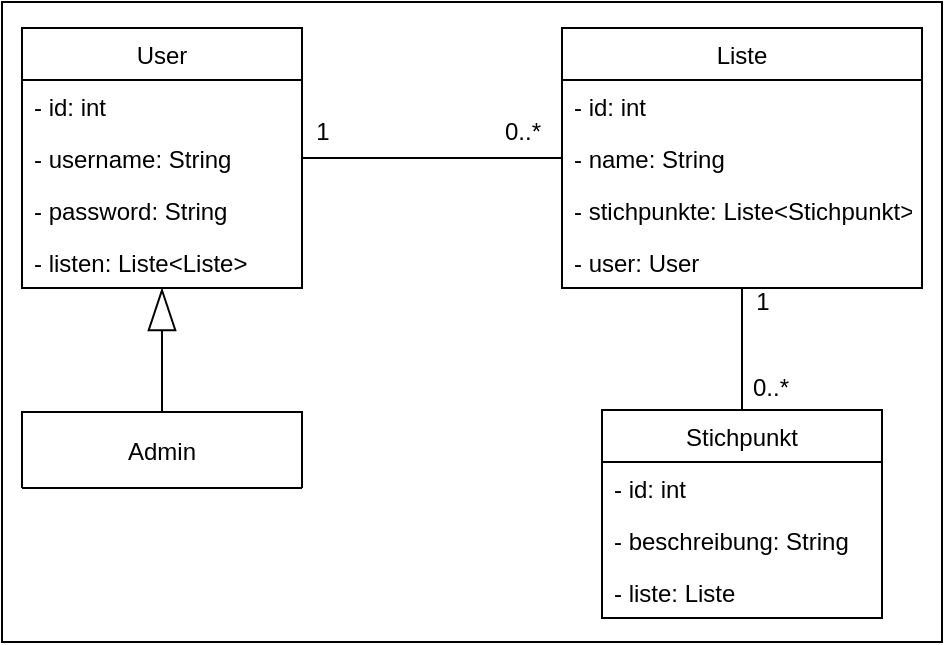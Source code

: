 <mxfile version="11.2.8" type="device" pages="1"><diagram id="FPmr0EJX50s2fZJmkYsk" name="Page-1"><mxGraphModel dx="1185" dy="621" grid="1" gridSize="10" guides="1" tooltips="1" connect="1" arrows="1" fold="1" page="1" pageScale="1" pageWidth="827" pageHeight="1169" math="0" shadow="0"><root><mxCell id="0"/><mxCell id="1" parent="0"/><mxCell id="2ZCL6LnNLuO3P5yityNY-47" value="" style="rounded=0;whiteSpace=wrap;html=1;" vertex="1" parent="1"><mxGeometry x="70" y="160" width="470" height="320" as="geometry"/></mxCell><mxCell id="2ZCL6LnNLuO3P5yityNY-48" value="User" style="swimlane;fontStyle=0;childLayout=stackLayout;horizontal=1;startSize=26;fillColor=none;horizontalStack=0;resizeParent=1;resizeParentMax=0;resizeLast=0;collapsible=1;marginBottom=0;" vertex="1" parent="1"><mxGeometry x="80" y="173" width="140" height="130" as="geometry"><mxRectangle x="80" y="173" width="60" height="26" as="alternateBounds"/></mxGeometry></mxCell><mxCell id="2ZCL6LnNLuO3P5yityNY-51" value="- id: int " style="text;strokeColor=none;fillColor=none;align=left;verticalAlign=top;spacingLeft=4;spacingRight=4;overflow=hidden;rotatable=0;points=[[0,0.5],[1,0.5]];portConstraint=eastwest;" vertex="1" parent="2ZCL6LnNLuO3P5yityNY-48"><mxGeometry y="26" width="140" height="26" as="geometry"/></mxCell><mxCell id="2ZCL6LnNLuO3P5yityNY-49" value="- username: String" style="text;strokeColor=none;fillColor=none;align=left;verticalAlign=top;spacingLeft=4;spacingRight=4;overflow=hidden;rotatable=0;points=[[0,0.5],[1,0.5]];portConstraint=eastwest;" vertex="1" parent="2ZCL6LnNLuO3P5yityNY-48"><mxGeometry y="52" width="140" height="26" as="geometry"/></mxCell><mxCell id="2ZCL6LnNLuO3P5yityNY-50" value="- password: String" style="text;strokeColor=none;fillColor=none;align=left;verticalAlign=top;spacingLeft=4;spacingRight=4;overflow=hidden;rotatable=0;points=[[0,0.5],[1,0.5]];portConstraint=eastwest;" vertex="1" parent="2ZCL6LnNLuO3P5yityNY-48"><mxGeometry y="78" width="140" height="26" as="geometry"/></mxCell><mxCell id="2ZCL6LnNLuO3P5yityNY-69" value="- listen: Liste&lt;Liste&gt;" style="text;strokeColor=none;fillColor=none;align=left;verticalAlign=top;spacingLeft=4;spacingRight=4;overflow=hidden;rotatable=0;points=[[0,0.5],[1,0.5]];portConstraint=eastwest;" vertex="1" parent="2ZCL6LnNLuO3P5yityNY-48"><mxGeometry y="104" width="140" height="26" as="geometry"/></mxCell><mxCell id="2ZCL6LnNLuO3P5yityNY-57" value="Stichpunkt" style="swimlane;fontStyle=0;childLayout=stackLayout;horizontal=1;startSize=26;fillColor=none;horizontalStack=0;resizeParent=1;resizeParentMax=0;resizeLast=0;collapsible=1;marginBottom=0;" vertex="1" parent="1"><mxGeometry x="370" y="364" width="140" height="104" as="geometry"><mxRectangle x="440" y="164" width="90" height="26" as="alternateBounds"/></mxGeometry></mxCell><mxCell id="2ZCL6LnNLuO3P5yityNY-59" value="- id: int" style="text;strokeColor=none;fillColor=none;align=left;verticalAlign=top;spacingLeft=4;spacingRight=4;overflow=hidden;rotatable=0;points=[[0,0.5],[1,0.5]];portConstraint=eastwest;" vertex="1" parent="2ZCL6LnNLuO3P5yityNY-57"><mxGeometry y="26" width="140" height="26" as="geometry"/></mxCell><mxCell id="2ZCL6LnNLuO3P5yityNY-79" value="- beschreibung: String" style="text;strokeColor=none;fillColor=none;align=left;verticalAlign=top;spacingLeft=4;spacingRight=4;overflow=hidden;rotatable=0;points=[[0,0.5],[1,0.5]];portConstraint=eastwest;" vertex="1" parent="2ZCL6LnNLuO3P5yityNY-57"><mxGeometry y="52" width="140" height="26" as="geometry"/></mxCell><mxCell id="2ZCL6LnNLuO3P5yityNY-58" value="- liste: Liste" style="text;strokeColor=none;fillColor=none;align=left;verticalAlign=top;spacingLeft=4;spacingRight=4;overflow=hidden;rotatable=0;points=[[0,0.5],[1,0.5]];portConstraint=eastwest;" vertex="1" parent="2ZCL6LnNLuO3P5yityNY-57"><mxGeometry y="78" width="140" height="26" as="geometry"/></mxCell><mxCell id="2ZCL6LnNLuO3P5yityNY-65" style="edgeStyle=orthogonalEdgeStyle;orthogonalLoop=1;jettySize=auto;html=1;exitX=0.5;exitY=0;exitDx=0;exitDy=0;endArrow=blockThin;endSize=19;strokeColor=#000000;align=left;endFill=0;strokeWidth=1;startSize=6;entryX=0.5;entryY=1;entryDx=0;entryDy=0;" edge="1" parent="1" source="2ZCL6LnNLuO3P5yityNY-61" target="2ZCL6LnNLuO3P5yityNY-48"><mxGeometry relative="1" as="geometry"><mxPoint x="150" y="313" as="targetPoint"/></mxGeometry></mxCell><mxCell id="2ZCL6LnNLuO3P5yityNY-61" value="Admin" style="swimlane;fontStyle=0;childLayout=stackLayout;horizontal=1;startSize=52;fillColor=none;horizontalStack=0;resizeParent=1;resizeParentMax=0;resizeLast=0;collapsible=1;marginBottom=0;" vertex="1" parent="1"><mxGeometry x="80" y="365" width="140" height="38" as="geometry"><mxRectangle x="235" y="382" width="70" height="26" as="alternateBounds"/></mxGeometry></mxCell><mxCell id="2ZCL6LnNLuO3P5yityNY-72" style="edgeStyle=orthogonalEdgeStyle;orthogonalLoop=1;jettySize=auto;html=1;exitX=0.5;exitY=1;exitDx=0;exitDy=0;entryX=0.5;entryY=0;entryDx=0;entryDy=0;startSize=6;endArrow=none;endFill=0;endSize=19;strokeColor=#000000;strokeWidth=1;align=left;" edge="1" parent="1" source="2ZCL6LnNLuO3P5yityNY-53" target="2ZCL6LnNLuO3P5yityNY-57"><mxGeometry relative="1" as="geometry"><Array as="points"><mxPoint x="440" y="350"/><mxPoint x="440" y="350"/></Array></mxGeometry></mxCell><mxCell id="2ZCL6LnNLuO3P5yityNY-75" value="0..*" style="text;html=1;resizable=0;points=[];align=center;verticalAlign=middle;labelBackgroundColor=#ffffff;" vertex="1" connectable="0" parent="2ZCL6LnNLuO3P5yityNY-72"><mxGeometry x="0.692" y="2" relative="1" as="geometry"><mxPoint x="12" y="-2" as="offset"/></mxGeometry></mxCell><mxCell id="2ZCL6LnNLuO3P5yityNY-76" value="1" style="text;html=1;resizable=0;points=[];align=center;verticalAlign=middle;labelBackgroundColor=#ffffff;" vertex="1" connectable="0" parent="2ZCL6LnNLuO3P5yityNY-72"><mxGeometry x="-0.077" y="-42" relative="1" as="geometry"><mxPoint x="52" y="-21" as="offset"/></mxGeometry></mxCell><mxCell id="2ZCL6LnNLuO3P5yityNY-53" value="Liste" style="swimlane;fontStyle=0;childLayout=stackLayout;horizontal=1;startSize=26;fillColor=none;horizontalStack=0;resizeParent=1;resizeParentMax=0;resizeLast=0;collapsible=1;marginBottom=0;" vertex="1" parent="1"><mxGeometry x="350" y="173" width="180" height="130" as="geometry"><mxRectangle x="350" y="186" width="60" height="26" as="alternateBounds"/></mxGeometry></mxCell><mxCell id="2ZCL6LnNLuO3P5yityNY-54" value="- id: int" style="text;strokeColor=none;fillColor=none;align=left;verticalAlign=top;spacingLeft=4;spacingRight=4;overflow=hidden;rotatable=0;points=[[0,0.5],[1,0.5]];portConstraint=eastwest;" vertex="1" parent="2ZCL6LnNLuO3P5yityNY-53"><mxGeometry y="26" width="180" height="26" as="geometry"/></mxCell><mxCell id="2ZCL6LnNLuO3P5yityNY-55" value="- name: String" style="text;strokeColor=none;fillColor=none;align=left;verticalAlign=top;spacingLeft=4;spacingRight=4;overflow=hidden;rotatable=0;points=[[0,0.5],[1,0.5]];portConstraint=eastwest;" vertex="1" parent="2ZCL6LnNLuO3P5yityNY-53"><mxGeometry y="52" width="180" height="26" as="geometry"/></mxCell><mxCell id="2ZCL6LnNLuO3P5yityNY-56" value="- stichpunkte: Liste&lt;Stichpunkt&gt;" style="text;strokeColor=none;fillColor=none;align=left;verticalAlign=top;spacingLeft=4;spacingRight=4;overflow=hidden;rotatable=0;points=[[0,0.5],[1,0.5]];portConstraint=eastwest;" vertex="1" parent="2ZCL6LnNLuO3P5yityNY-53"><mxGeometry y="78" width="180" height="26" as="geometry"/></mxCell><mxCell id="2ZCL6LnNLuO3P5yityNY-78" value="- user: User" style="text;strokeColor=none;fillColor=none;align=left;verticalAlign=top;spacingLeft=4;spacingRight=4;overflow=hidden;rotatable=0;points=[[0,0.5],[1,0.5]];portConstraint=eastwest;" vertex="1" parent="2ZCL6LnNLuO3P5yityNY-53"><mxGeometry y="104" width="180" height="26" as="geometry"/></mxCell><mxCell id="2ZCL6LnNLuO3P5yityNY-70" style="edgeStyle=orthogonalEdgeStyle;orthogonalLoop=1;jettySize=auto;html=1;exitX=1;exitY=0.5;exitDx=0;exitDy=0;entryX=0;entryY=0.5;entryDx=0;entryDy=0;startSize=6;endArrow=none;endFill=0;endSize=19;strokeColor=#000000;strokeWidth=1;align=left;" edge="1" parent="1" source="2ZCL6LnNLuO3P5yityNY-49" target="2ZCL6LnNLuO3P5yityNY-53"><mxGeometry relative="1" as="geometry"/></mxCell><mxCell id="2ZCL6LnNLuO3P5yityNY-73" value="0..*" style="text;html=1;resizable=0;points=[];align=center;verticalAlign=middle;labelBackgroundColor=#ffffff;" vertex="1" connectable="0" parent="2ZCL6LnNLuO3P5yityNY-70"><mxGeometry x="0.723" y="1" relative="1" as="geometry"><mxPoint x="-2" y="-12" as="offset"/></mxGeometry></mxCell><mxCell id="2ZCL6LnNLuO3P5yityNY-74" value="1" style="text;html=1;resizable=0;points=[];align=center;verticalAlign=middle;labelBackgroundColor=#ffffff;" vertex="1" connectable="0" parent="2ZCL6LnNLuO3P5yityNY-70"><mxGeometry x="-0.785" y="1" relative="1" as="geometry"><mxPoint x="-4" y="-12" as="offset"/></mxGeometry></mxCell></root></mxGraphModel></diagram></mxfile>